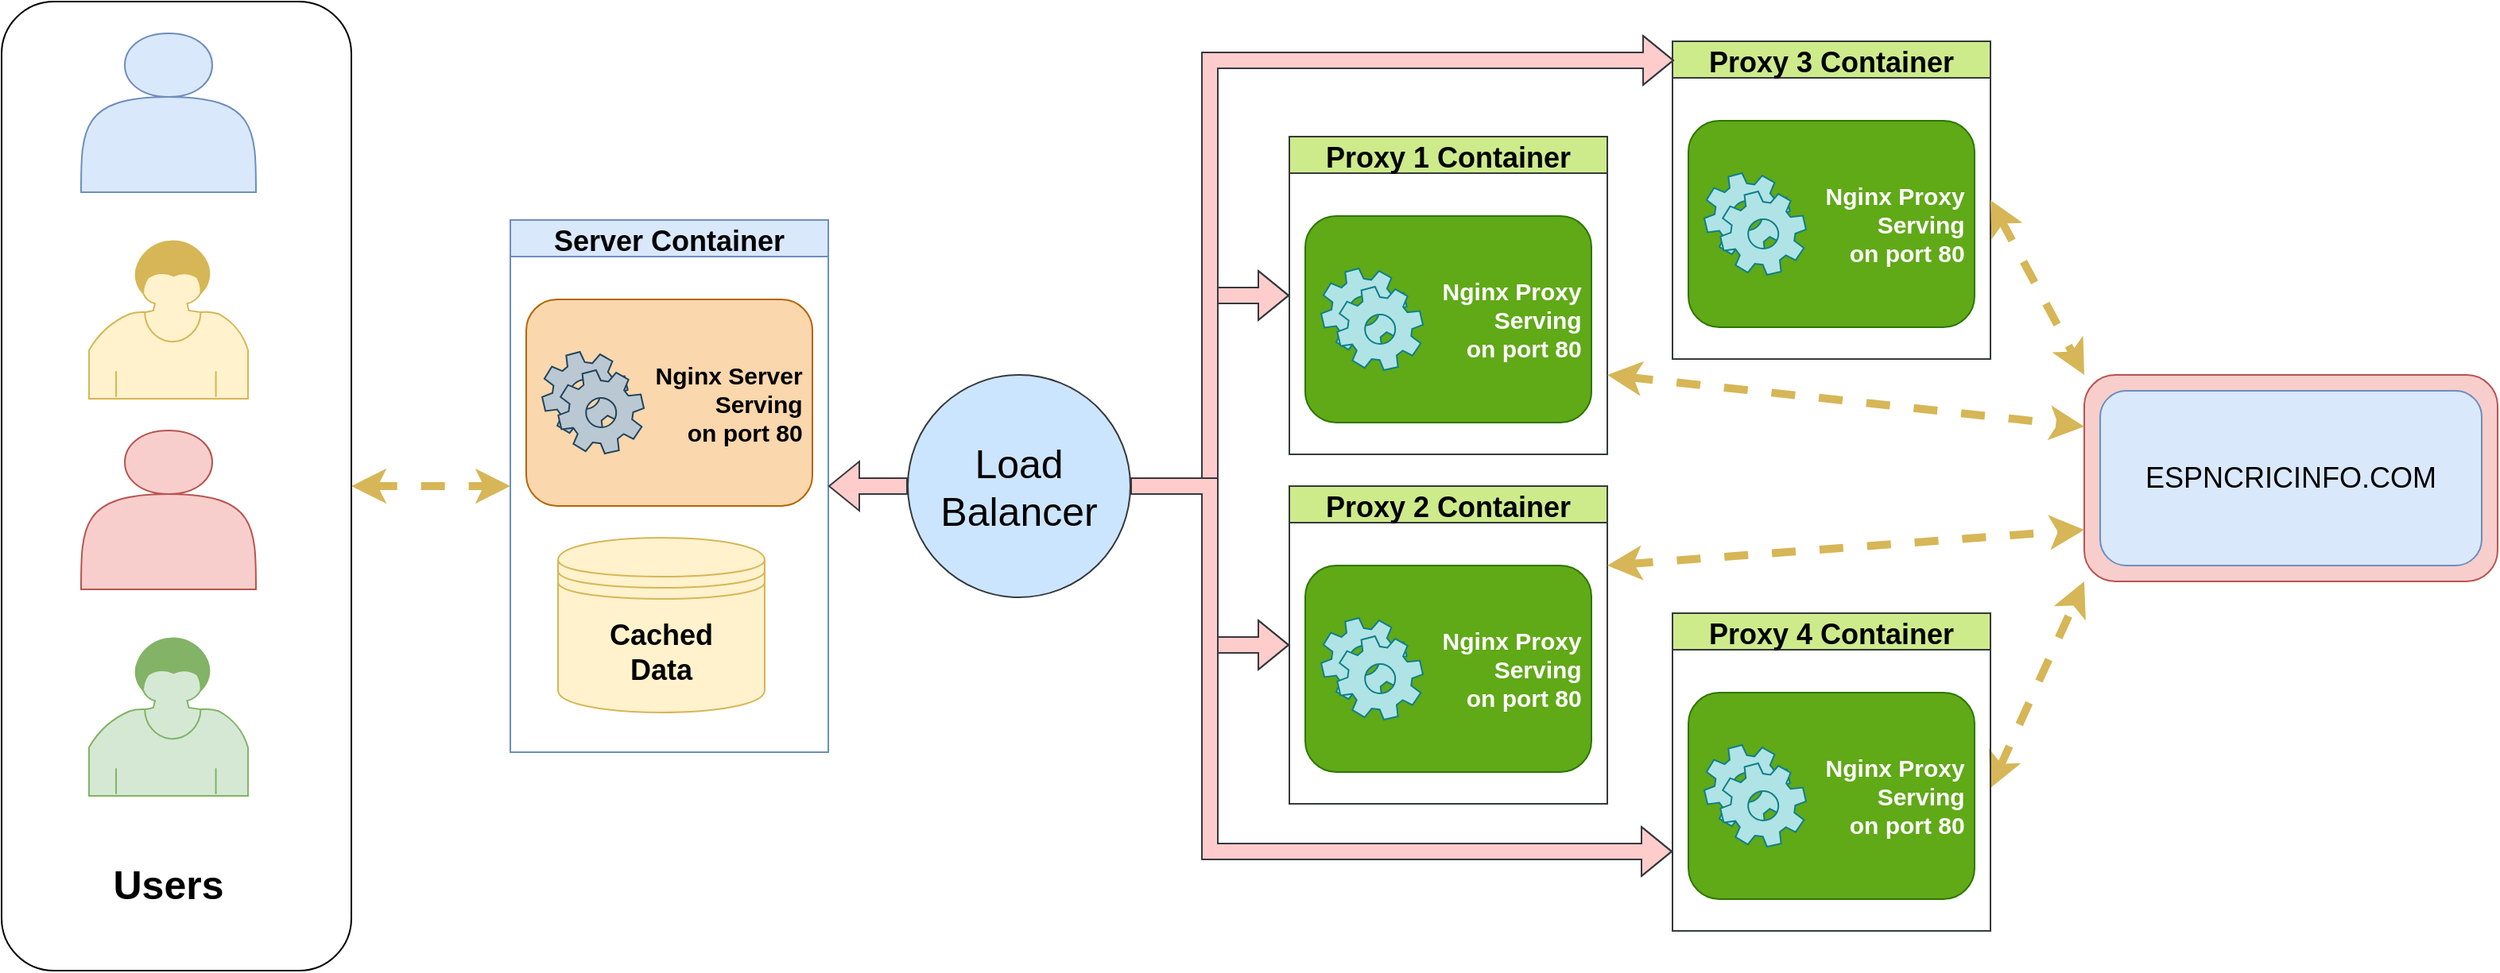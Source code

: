 <mxfile version="13.0.3" type="device"><diagram id="u5hRjPLMttV1DI448EwA" name="Page-1"><mxGraphModel dx="2249" dy="880" grid="1" gridSize="10" guides="1" tooltips="1" connect="1" arrows="1" fold="1" page="1" pageScale="1" pageWidth="827" pageHeight="1169" math="0" shadow="0"><root><mxCell id="0"/><mxCell id="1" parent="0"/><mxCell id="mDILmHj_B2RTplqegynt-39" style="edgeStyle=none;rounded=0;orthogonalLoop=1;jettySize=auto;html=1;entryX=0;entryY=0.5;entryDx=0;entryDy=0;dashed=1;startArrow=classic;startFill=1;strokeWidth=5;fontSize=18;fillColor=#fff2cc;strokeColor=#d6b656;" edge="1" parent="1" source="mDILmHj_B2RTplqegynt-31" target="mDILmHj_B2RTplqegynt-1"><mxGeometry relative="1" as="geometry"/></mxCell><mxCell id="mDILmHj_B2RTplqegynt-31" value="" style="rounded=1;whiteSpace=wrap;html=1;fontSize=18;" vertex="1" parent="1"><mxGeometry x="-10" y="225" width="220" height="610" as="geometry"/></mxCell><mxCell id="mDILmHj_B2RTplqegynt-32" value="" style="group" vertex="1" connectable="0" parent="1"><mxGeometry x="240" y="250" width="1320" height="560" as="geometry"/></mxCell><mxCell id="mDILmHj_B2RTplqegynt-1" value="Server Container" style="swimlane;fillColor=#dae8fc;strokeColor=#6c8ebf;fontSize=18;" vertex="1" parent="mDILmHj_B2RTplqegynt-32"><mxGeometry x="70" y="112.5" width="200" height="335" as="geometry"/></mxCell><mxCell id="mDILmHj_B2RTplqegynt-3" value="&lt;b style=&quot;font-size: 15px&quot;&gt;Nginx Server&amp;nbsp;&lt;br&gt;Serving&amp;nbsp;&lt;br&gt;&amp;nbsp;on port 80&amp;nbsp;&lt;/b&gt;" style="rounded=1;whiteSpace=wrap;html=1;align=right;fillColor=#fad7ac;strokeColor=#b46504;" vertex="1" parent="mDILmHj_B2RTplqegynt-1"><mxGeometry x="10" y="50" width="180" height="130" as="geometry"/></mxCell><mxCell id="mDILmHj_B2RTplqegynt-2" value="" style="shape=mxgraph.bpmn.service_task;html=1;outlineConnect=0;fillColor=#bac8d3;strokeColor=#23445d;" vertex="1" parent="mDILmHj_B2RTplqegynt-1"><mxGeometry x="20" y="83" width="64" height="64" as="geometry"/></mxCell><mxCell id="mDILmHj_B2RTplqegynt-22" value="&lt;b&gt;Cached&lt;br&gt;Data&lt;/b&gt;" style="shape=datastore;whiteSpace=wrap;html=1;fontSize=18;fillColor=#fff2cc;strokeColor=#d6b656;" vertex="1" parent="mDILmHj_B2RTplqegynt-1"><mxGeometry x="30" y="200" width="130" height="110" as="geometry"/></mxCell><mxCell id="mDILmHj_B2RTplqegynt-4" value="Proxy 3 Container" style="swimlane;fillColor=#cdeb8b;strokeColor=#36393d;fontSize=18;" vertex="1" parent="mDILmHj_B2RTplqegynt-32"><mxGeometry x="801" width="200" height="200" as="geometry"/></mxCell><mxCell id="mDILmHj_B2RTplqegynt-5" value="&lt;b style=&quot;font-size: 15px&quot;&gt;Nginx Proxy&amp;nbsp;&lt;br&gt;Serving&amp;nbsp;&lt;br&gt;&amp;nbsp;on port 80&amp;nbsp;&lt;/b&gt;" style="rounded=1;whiteSpace=wrap;html=1;align=right;fillColor=#60a917;strokeColor=#2D7600;fontColor=#ffffff;" vertex="1" parent="mDILmHj_B2RTplqegynt-4"><mxGeometry x="10" y="50" width="180" height="130" as="geometry"/></mxCell><mxCell id="mDILmHj_B2RTplqegynt-6" value="" style="shape=mxgraph.bpmn.service_task;html=1;outlineConnect=0;fillColor=#b0e3e6;strokeColor=#0e8088;" vertex="1" parent="mDILmHj_B2RTplqegynt-4"><mxGeometry x="20" y="83" width="64" height="64" as="geometry"/></mxCell><mxCell id="mDILmHj_B2RTplqegynt-7" value="Proxy 1 Container" style="swimlane;fillColor=#cdeb8b;strokeColor=#36393d;fontSize=18;" vertex="1" parent="mDILmHj_B2RTplqegynt-32"><mxGeometry x="560" y="60" width="200" height="200" as="geometry"/></mxCell><mxCell id="mDILmHj_B2RTplqegynt-8" value="&lt;b style=&quot;font-size: 15px&quot;&gt;Nginx Proxy&amp;nbsp;&lt;br&gt;Serving&amp;nbsp;&lt;br&gt;&amp;nbsp;on port 80&amp;nbsp;&lt;/b&gt;" style="rounded=1;whiteSpace=wrap;html=1;align=right;fillColor=#60a917;strokeColor=#2D7600;fontColor=#ffffff;" vertex="1" parent="mDILmHj_B2RTplqegynt-7"><mxGeometry x="10" y="50" width="180" height="130" as="geometry"/></mxCell><mxCell id="mDILmHj_B2RTplqegynt-9" value="" style="shape=mxgraph.bpmn.service_task;html=1;outlineConnect=0;fillColor=#b0e3e6;strokeColor=#0e8088;" vertex="1" parent="mDILmHj_B2RTplqegynt-7"><mxGeometry x="20" y="83" width="64" height="64" as="geometry"/></mxCell><mxCell id="mDILmHj_B2RTplqegynt-10" value="Proxy 2 Container" style="swimlane;fillColor=#cdeb8b;strokeColor=#36393d;fontSize=18;" vertex="1" parent="mDILmHj_B2RTplqegynt-32"><mxGeometry x="560" y="280" width="200" height="200" as="geometry"/></mxCell><mxCell id="mDILmHj_B2RTplqegynt-11" value="&lt;b style=&quot;font-size: 15px&quot;&gt;Nginx Proxy&amp;nbsp;&lt;br&gt;Serving&amp;nbsp;&lt;br&gt;&amp;nbsp;on port 80&amp;nbsp;&lt;/b&gt;" style="rounded=1;whiteSpace=wrap;html=1;align=right;fillColor=#60a917;strokeColor=#2D7600;fontColor=#ffffff;" vertex="1" parent="mDILmHj_B2RTplqegynt-10"><mxGeometry x="10" y="50" width="180" height="130" as="geometry"/></mxCell><mxCell id="mDILmHj_B2RTplqegynt-12" value="" style="shape=mxgraph.bpmn.service_task;html=1;outlineConnect=0;fillColor=#b0e3e6;strokeColor=#0e8088;" vertex="1" parent="mDILmHj_B2RTplqegynt-10"><mxGeometry x="20" y="83" width="64" height="64" as="geometry"/></mxCell><mxCell id="mDILmHj_B2RTplqegynt-29" style="edgeStyle=none;rounded=0;orthogonalLoop=1;jettySize=auto;html=1;entryX=0;entryY=1;entryDx=0;entryDy=0;fontSize=18;startArrow=classic;startFill=1;dashed=1;strokeWidth=5;fillColor=#fff2cc;strokeColor=#d6b656;" edge="1" parent="mDILmHj_B2RTplqegynt-32" target="mDILmHj_B2RTplqegynt-24"><mxGeometry relative="1" as="geometry"><mxPoint x="1001" y="470" as="sourcePoint"/></mxGeometry></mxCell><mxCell id="mDILmHj_B2RTplqegynt-13" value="Proxy 4 Container" style="swimlane;fillColor=#cdeb8b;strokeColor=#36393d;fontSize=18;" vertex="1" parent="mDILmHj_B2RTplqegynt-32"><mxGeometry x="801" y="360" width="200" height="200" as="geometry"/></mxCell><mxCell id="mDILmHj_B2RTplqegynt-14" value="&lt;b style=&quot;font-size: 15px&quot;&gt;Nginx Proxy&amp;nbsp;&lt;br&gt;Serving&amp;nbsp;&lt;br&gt;&amp;nbsp;on port 80&amp;nbsp;&lt;/b&gt;" style="rounded=1;whiteSpace=wrap;html=1;align=right;fillColor=#60a917;strokeColor=#2D7600;fontColor=#ffffff;" vertex="1" parent="mDILmHj_B2RTplqegynt-13"><mxGeometry x="10" y="50" width="180" height="130" as="geometry"/></mxCell><mxCell id="mDILmHj_B2RTplqegynt-15" value="" style="shape=mxgraph.bpmn.service_task;html=1;outlineConnect=0;fillColor=#b0e3e6;strokeColor=#0e8088;" vertex="1" parent="mDILmHj_B2RTplqegynt-13"><mxGeometry x="20" y="83" width="64" height="64" as="geometry"/></mxCell><mxCell id="mDILmHj_B2RTplqegynt-17" style="edgeStyle=orthogonalEdgeStyle;rounded=0;orthogonalLoop=1;jettySize=auto;html=1;entryX=1;entryY=0.5;entryDx=0;entryDy=0;fontSize=18;shape=flexArrow;fillColor=#ffcccc;strokeColor=#36393d;" edge="1" parent="mDILmHj_B2RTplqegynt-32" source="mDILmHj_B2RTplqegynt-16" target="mDILmHj_B2RTplqegynt-1"><mxGeometry relative="1" as="geometry"/></mxCell><mxCell id="mDILmHj_B2RTplqegynt-18" style="edgeStyle=orthogonalEdgeStyle;shape=flexArrow;rounded=0;orthogonalLoop=1;jettySize=auto;html=1;entryX=0;entryY=0.5;entryDx=0;entryDy=0;fontSize=18;fillColor=#ffcccc;strokeColor=#36393d;" edge="1" parent="mDILmHj_B2RTplqegynt-32" source="mDILmHj_B2RTplqegynt-16" target="mDILmHj_B2RTplqegynt-7"><mxGeometry relative="1" as="geometry"/></mxCell><mxCell id="mDILmHj_B2RTplqegynt-19" style="edgeStyle=orthogonalEdgeStyle;shape=flexArrow;rounded=0;orthogonalLoop=1;jettySize=auto;html=1;entryX=0;entryY=0.5;entryDx=0;entryDy=0;fontSize=18;fillColor=#ffcccc;strokeColor=#36393d;" edge="1" parent="mDILmHj_B2RTplqegynt-32" source="mDILmHj_B2RTplqegynt-16" target="mDILmHj_B2RTplqegynt-10"><mxGeometry relative="1" as="geometry"/></mxCell><mxCell id="mDILmHj_B2RTplqegynt-20" style="edgeStyle=orthogonalEdgeStyle;shape=flexArrow;rounded=0;orthogonalLoop=1;jettySize=auto;html=1;entryX=0.005;entryY=0.06;entryDx=0;entryDy=0;entryPerimeter=0;fontSize=18;fillColor=#ffcccc;strokeColor=#36393d;" edge="1" parent="mDILmHj_B2RTplqegynt-32" source="mDILmHj_B2RTplqegynt-16" target="mDILmHj_B2RTplqegynt-4"><mxGeometry relative="1" as="geometry"><Array as="points"><mxPoint x="510" y="280"/><mxPoint x="510" y="12"/></Array></mxGeometry></mxCell><mxCell id="mDILmHj_B2RTplqegynt-21" style="edgeStyle=orthogonalEdgeStyle;shape=flexArrow;rounded=0;orthogonalLoop=1;jettySize=auto;html=1;entryX=0;entryY=0.75;entryDx=0;entryDy=0;fontSize=18;fillColor=#ffcccc;strokeColor=#36393d;" edge="1" parent="mDILmHj_B2RTplqegynt-32" source="mDILmHj_B2RTplqegynt-16" target="mDILmHj_B2RTplqegynt-13"><mxGeometry relative="1" as="geometry"><Array as="points"><mxPoint x="510" y="280"/><mxPoint x="510" y="510"/></Array></mxGeometry></mxCell><mxCell id="mDILmHj_B2RTplqegynt-16" value="&lt;font style=&quot;font-size: 25px&quot;&gt;Load Balancer&lt;/font&gt;" style="ellipse;whiteSpace=wrap;html=1;aspect=fixed;fontSize=18;fillColor=#cce5ff;strokeColor=#36393d;" vertex="1" parent="mDILmHj_B2RTplqegynt-32"><mxGeometry x="320" y="210" width="140" height="140" as="geometry"/></mxCell><mxCell id="mDILmHj_B2RTplqegynt-24" value="" style="rounded=1;whiteSpace=wrap;html=1;fontSize=18;fillColor=#f8cecc;strokeColor=#b85450;" vertex="1" parent="mDILmHj_B2RTplqegynt-32"><mxGeometry x="1060" y="210" width="260" height="130" as="geometry"/></mxCell><mxCell id="mDILmHj_B2RTplqegynt-26" style="rounded=0;orthogonalLoop=1;jettySize=auto;html=1;exitX=1;exitY=0.5;exitDx=0;exitDy=0;entryX=0;entryY=0;entryDx=0;entryDy=0;fontSize=18;startArrow=classic;startFill=1;dashed=1;strokeWidth=5;fillColor=#fff2cc;strokeColor=#d6b656;" edge="1" parent="mDILmHj_B2RTplqegynt-32" source="mDILmHj_B2RTplqegynt-4" target="mDILmHj_B2RTplqegynt-24"><mxGeometry relative="1" as="geometry"/></mxCell><mxCell id="mDILmHj_B2RTplqegynt-27" style="edgeStyle=none;rounded=0;orthogonalLoop=1;jettySize=auto;html=1;exitX=1;exitY=0.75;exitDx=0;exitDy=0;entryX=0;entryY=0.25;entryDx=0;entryDy=0;fontSize=18;startArrow=classic;startFill=1;dashed=1;strokeWidth=5;fillColor=#fff2cc;strokeColor=#d6b656;" edge="1" parent="mDILmHj_B2RTplqegynt-32" source="mDILmHj_B2RTplqegynt-7" target="mDILmHj_B2RTplqegynt-24"><mxGeometry relative="1" as="geometry"/></mxCell><mxCell id="mDILmHj_B2RTplqegynt-28" style="edgeStyle=none;rounded=0;orthogonalLoop=1;jettySize=auto;html=1;exitX=1;exitY=0.25;exitDx=0;exitDy=0;entryX=0;entryY=0.75;entryDx=0;entryDy=0;fontSize=18;startArrow=classic;startFill=1;dashed=1;strokeWidth=5;fillColor=#fff2cc;strokeColor=#d6b656;" edge="1" parent="mDILmHj_B2RTplqegynt-32" source="mDILmHj_B2RTplqegynt-10" target="mDILmHj_B2RTplqegynt-24"><mxGeometry relative="1" as="geometry"/></mxCell><mxCell id="mDILmHj_B2RTplqegynt-25" value="ESPNCRICINFO.COM" style="rounded=1;whiteSpace=wrap;html=1;fontSize=18;fillColor=#dae8fc;strokeColor=#6c8ebf;" vertex="1" parent="mDILmHj_B2RTplqegynt-32"><mxGeometry x="1070" y="220" width="240" height="110" as="geometry"/></mxCell><mxCell id="mDILmHj_B2RTplqegynt-33" value="" style="shape=actor;whiteSpace=wrap;html=1;fontSize=18;fillColor=#dae8fc;strokeColor=#6c8ebf;" vertex="1" parent="1"><mxGeometry x="40" y="245" width="110" height="100" as="geometry"/></mxCell><mxCell id="mDILmHj_B2RTplqegynt-35" value="" style="shape=mxgraph.bpmn.user_task;html=1;outlineConnect=0;fontSize=18;fillColor=#fff2cc;strokeColor=#d6b656;" vertex="1" parent="1"><mxGeometry x="45" y="375" width="100" height="100" as="geometry"/></mxCell><mxCell id="mDILmHj_B2RTplqegynt-36" value="" style="shape=mxgraph.bpmn.user_task;html=1;outlineConnect=0;fontSize=18;fillColor=#d5e8d4;strokeColor=#82b366;" vertex="1" parent="1"><mxGeometry x="45" y="625" width="100" height="100" as="geometry"/></mxCell><mxCell id="mDILmHj_B2RTplqegynt-37" value="" style="shape=actor;whiteSpace=wrap;html=1;fontSize=18;fillColor=#f8cecc;strokeColor=#b85450;" vertex="1" parent="1"><mxGeometry x="40" y="495" width="110" height="100" as="geometry"/></mxCell><mxCell id="mDILmHj_B2RTplqegynt-38" value="&lt;b&gt;&lt;font style=&quot;font-size: 25px&quot;&gt;Users&lt;/font&gt;&lt;/b&gt;" style="text;html=1;strokeColor=none;fillColor=none;align=center;verticalAlign=middle;whiteSpace=wrap;rounded=0;fontSize=18;" vertex="1" parent="1"><mxGeometry x="20" y="745" width="150" height="70" as="geometry"/></mxCell></root></mxGraphModel></diagram></mxfile>
